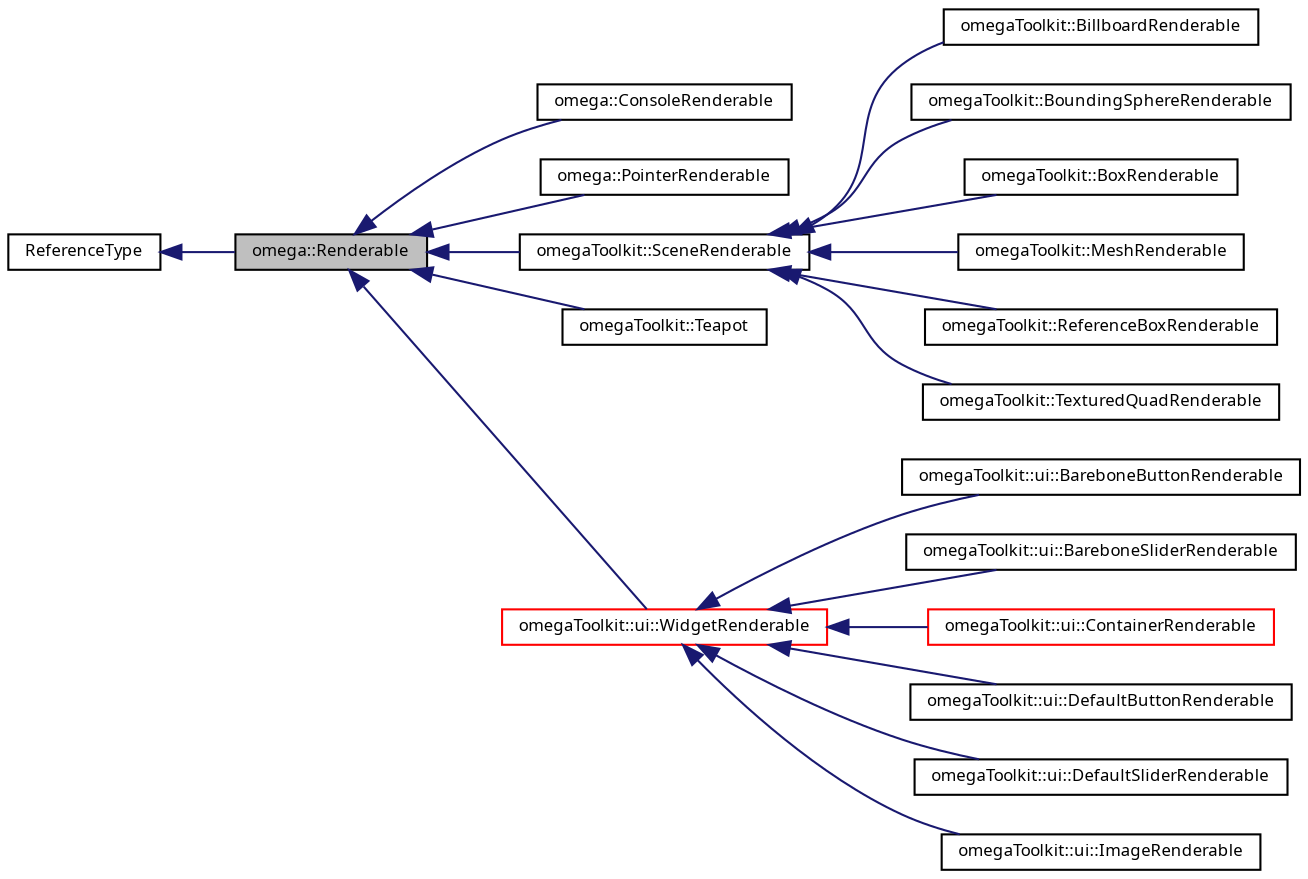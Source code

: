 digraph G
{
  bgcolor="transparent";
  edge [fontname="FreeSans.ttf",fontsize="8",labelfontname="FreeSans.ttf",labelfontsize="8"];
  node [fontname="FreeSans.ttf",fontsize="8",shape=record];
  rankdir=LR;
  Node1 [label="omega::Renderable",height=0.2,width=0.4,color="black", fillcolor="grey75", style="filled" fontcolor="black"];
  Node2 -> Node1 [dir=back,color="midnightblue",fontsize="8",style="solid",fontname="FreeSans.ttf"];
  Node2 [label="ReferenceType",height=0.2,width=0.4,color="black",URL="$class_reference_type.html"];
  Node1 -> Node3 [dir=back,color="midnightblue",fontsize="8",style="solid",fontname="FreeSans.ttf"];
  Node3 [label="omega::ConsoleRenderable",height=0.2,width=0.4,color="black",URL="$classomega_1_1_console_renderable.html"];
  Node1 -> Node4 [dir=back,color="midnightblue",fontsize="8",style="solid",fontname="FreeSans.ttf"];
  Node4 [label="omega::PointerRenderable",height=0.2,width=0.4,color="black",URL="$classomega_1_1_pointer_renderable.html"];
  Node1 -> Node5 [dir=back,color="midnightblue",fontsize="8",style="solid",fontname="FreeSans.ttf"];
  Node5 [label="omegaToolkit::SceneRenderable",height=0.2,width=0.4,color="black",URL="$classomega_toolkit_1_1_scene_renderable.html"];
  Node5 -> Node6 [dir=back,color="midnightblue",fontsize="8",style="solid",fontname="FreeSans.ttf"];
  Node6 [label="omegaToolkit::BillboardRenderable",height=0.2,width=0.4,color="black",URL="$classomega_toolkit_1_1_billboard_renderable.html"];
  Node5 -> Node7 [dir=back,color="midnightblue",fontsize="8",style="solid",fontname="FreeSans.ttf"];
  Node7 [label="omegaToolkit::BoundingSphereRenderable",height=0.2,width=0.4,color="black",URL="$classomega_toolkit_1_1_bounding_sphere_renderable.html"];
  Node5 -> Node8 [dir=back,color="midnightblue",fontsize="8",style="solid",fontname="FreeSans.ttf"];
  Node8 [label="omegaToolkit::BoxRenderable",height=0.2,width=0.4,color="black",URL="$classomega_toolkit_1_1_box_renderable.html"];
  Node5 -> Node9 [dir=back,color="midnightblue",fontsize="8",style="solid",fontname="FreeSans.ttf"];
  Node9 [label="omegaToolkit::MeshRenderable",height=0.2,width=0.4,color="black",URL="$classomega_toolkit_1_1_mesh_renderable.html"];
  Node5 -> Node10 [dir=back,color="midnightblue",fontsize="8",style="solid",fontname="FreeSans.ttf"];
  Node10 [label="omegaToolkit::ReferenceBoxRenderable",height=0.2,width=0.4,color="black",URL="$classomega_toolkit_1_1_reference_box_renderable.html"];
  Node5 -> Node11 [dir=back,color="midnightblue",fontsize="8",style="solid",fontname="FreeSans.ttf"];
  Node11 [label="omegaToolkit::TexturedQuadRenderable",height=0.2,width=0.4,color="black",URL="$classomega_toolkit_1_1_textured_quad_renderable.html"];
  Node1 -> Node12 [dir=back,color="midnightblue",fontsize="8",style="solid",fontname="FreeSans.ttf"];
  Node12 [label="omegaToolkit::Teapot",height=0.2,width=0.4,color="black",URL="$classomega_toolkit_1_1_teapot.html"];
  Node1 -> Node13 [dir=back,color="midnightblue",fontsize="8",style="solid",fontname="FreeSans.ttf"];
  Node13 [label="omegaToolkit::ui::WidgetRenderable",height=0.2,width=0.4,color="red",URL="$classomega_toolkit_1_1ui_1_1_widget_renderable.html"];
  Node13 -> Node14 [dir=back,color="midnightblue",fontsize="8",style="solid",fontname="FreeSans.ttf"];
  Node14 [label="omegaToolkit::ui::BareboneButtonRenderable",height=0.2,width=0.4,color="black",URL="$classomega_toolkit_1_1ui_1_1_barebone_button_renderable.html"];
  Node13 -> Node15 [dir=back,color="midnightblue",fontsize="8",style="solid",fontname="FreeSans.ttf"];
  Node15 [label="omegaToolkit::ui::BareboneSliderRenderable",height=0.2,width=0.4,color="black",URL="$classomega_toolkit_1_1ui_1_1_barebone_slider_renderable.html"];
  Node13 -> Node16 [dir=back,color="midnightblue",fontsize="8",style="solid",fontname="FreeSans.ttf"];
  Node16 [label="omegaToolkit::ui::ContainerRenderable",height=0.2,width=0.4,color="red",URL="$classomega_toolkit_1_1ui_1_1_container_renderable.html"];
  Node13 -> Node17 [dir=back,color="midnightblue",fontsize="8",style="solid",fontname="FreeSans.ttf"];
  Node17 [label="omegaToolkit::ui::DefaultButtonRenderable",height=0.2,width=0.4,color="black",URL="$classomega_toolkit_1_1ui_1_1_default_button_renderable.html"];
  Node13 -> Node18 [dir=back,color="midnightblue",fontsize="8",style="solid",fontname="FreeSans.ttf"];
  Node18 [label="omegaToolkit::ui::DefaultSliderRenderable",height=0.2,width=0.4,color="black",URL="$classomega_toolkit_1_1ui_1_1_default_slider_renderable.html"];
  Node13 -> Node19 [dir=back,color="midnightblue",fontsize="8",style="solid",fontname="FreeSans.ttf"];
  Node19 [label="omegaToolkit::ui::ImageRenderable",height=0.2,width=0.4,color="black",URL="$classomega_toolkit_1_1ui_1_1_image_renderable.html"];
}
